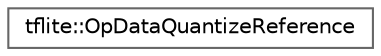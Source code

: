 digraph "Graphical Class Hierarchy"
{
 // LATEX_PDF_SIZE
  bgcolor="transparent";
  edge [fontname=Helvetica,fontsize=10,labelfontname=Helvetica,labelfontsize=10];
  node [fontname=Helvetica,fontsize=10,shape=box,height=0.2,width=0.4];
  rankdir="LR";
  Node0 [id="Node000000",label="tflite::OpDataQuantizeReference",height=0.2,width=0.4,color="grey40", fillcolor="white", style="filled",URL="$structtflite_1_1_op_data_quantize_reference.html",tooltip=" "];
}
